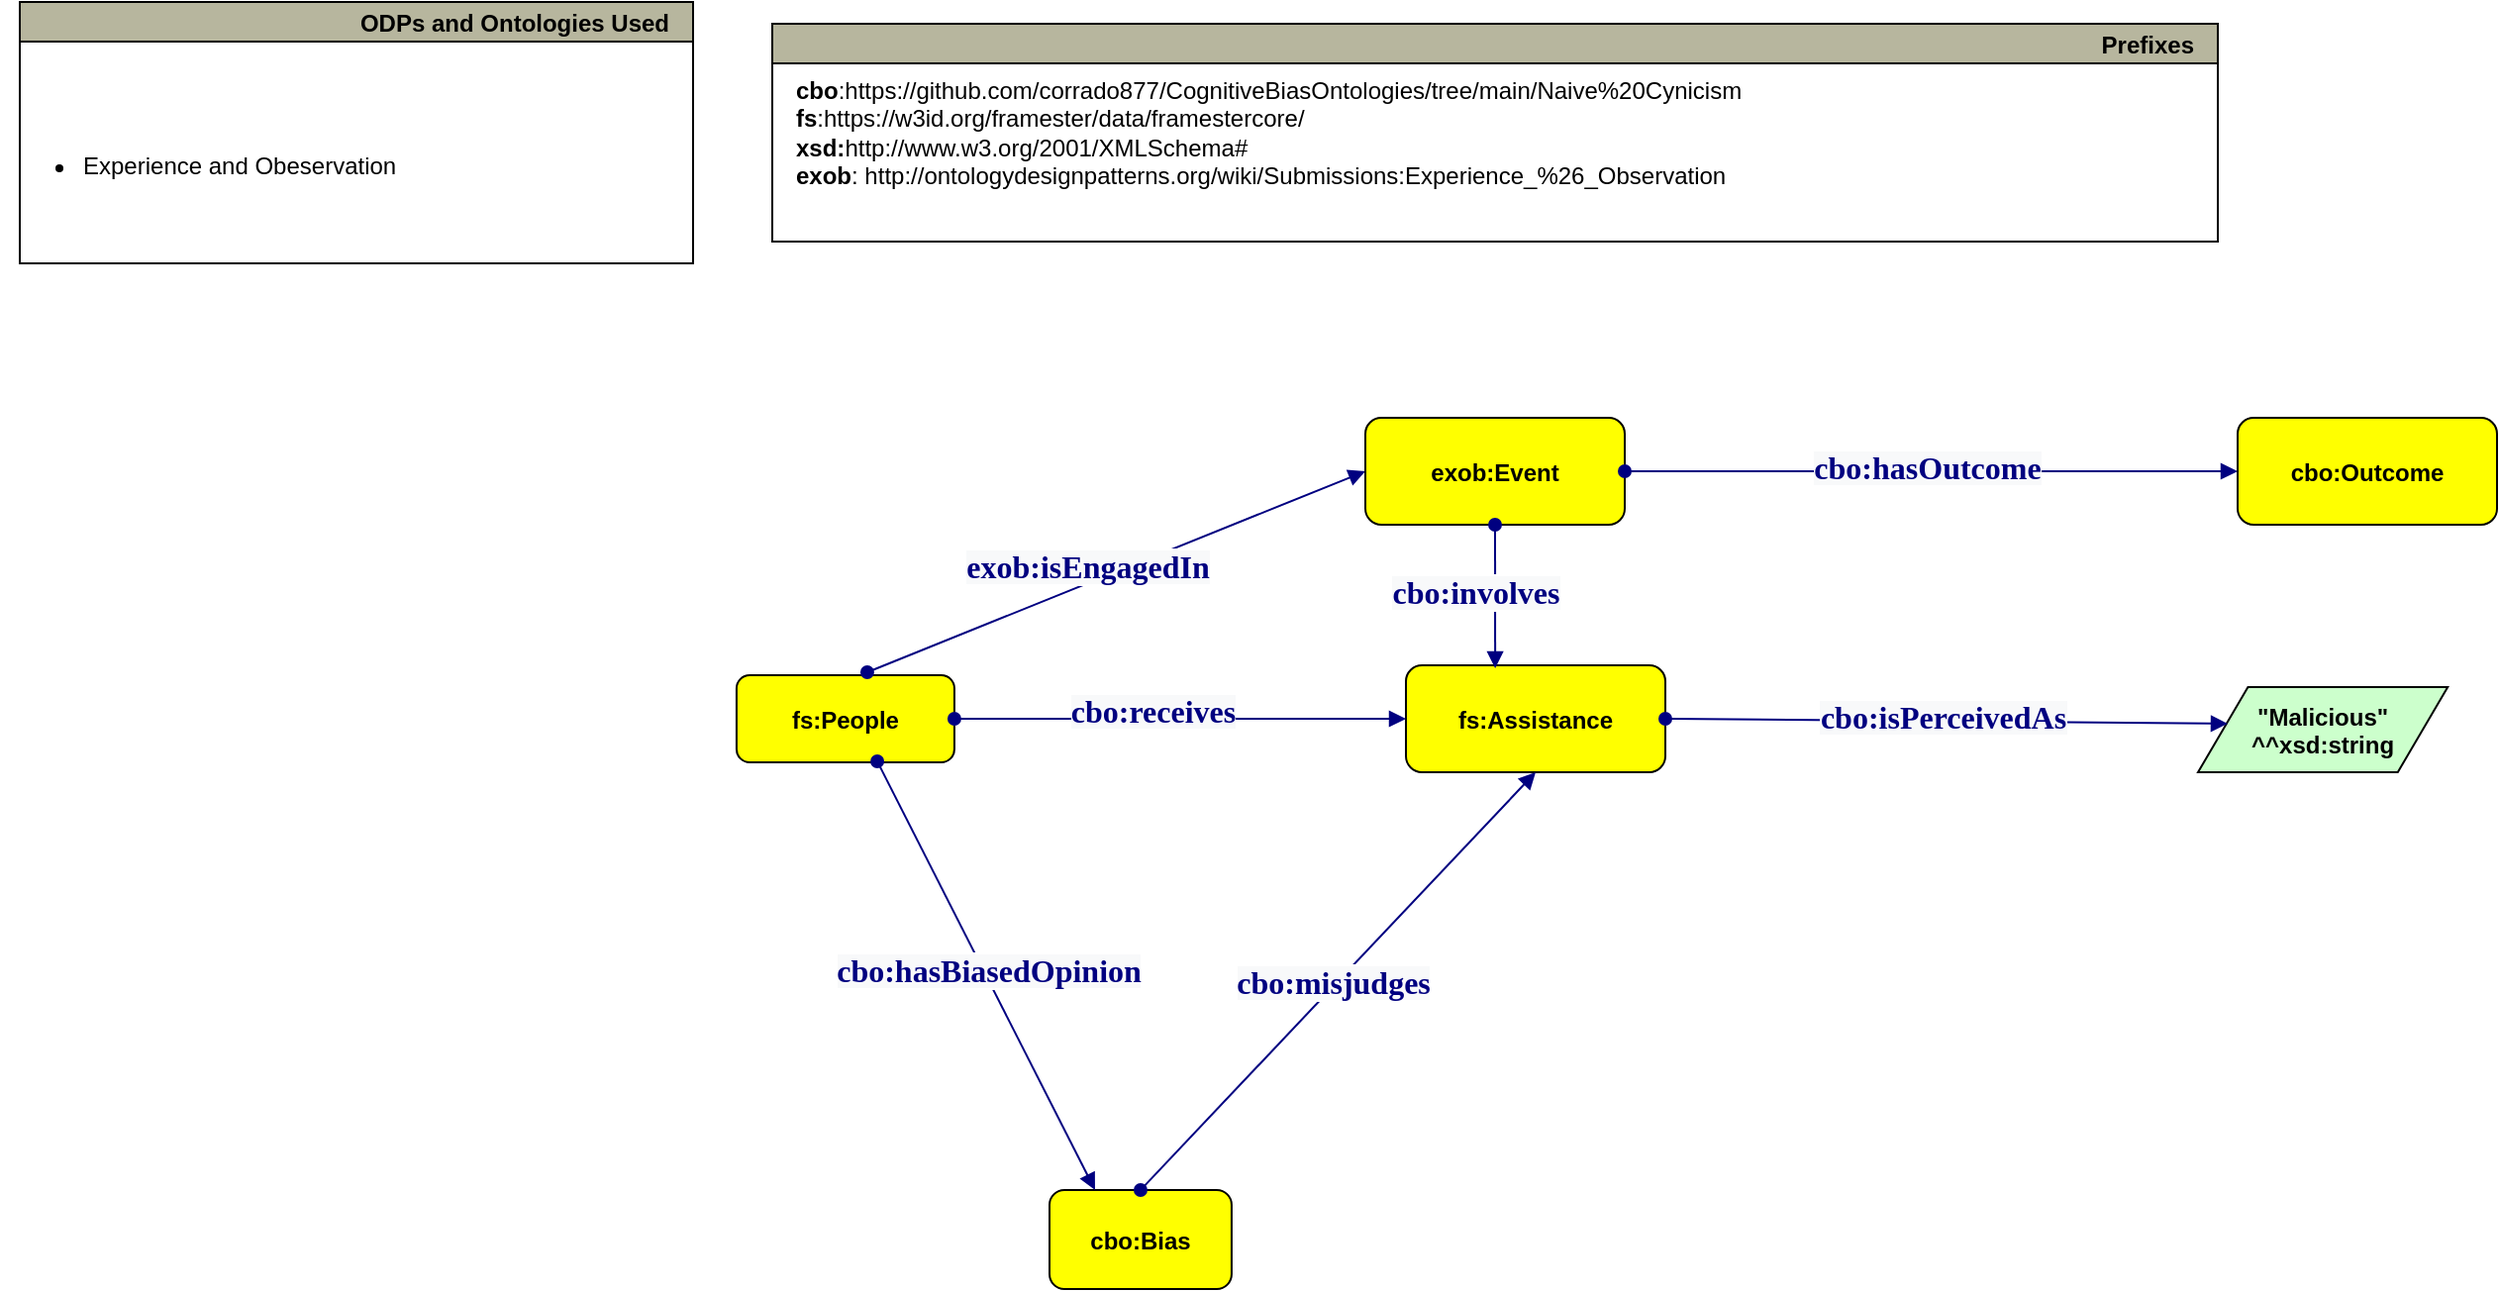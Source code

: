 <mxfile version="24.1.0" type="device">
  <diagram id="R2lEEEUBdFMjLlhIrx00" name="Page-1">
    <mxGraphModel dx="2284" dy="1788" grid="1" gridSize="10" guides="1" tooltips="1" connect="1" arrows="1" fold="1" page="1" pageScale="1" pageWidth="850" pageHeight="1100" math="0" shadow="0" extFonts="Permanent Marker^https://fonts.googleapis.com/css?family=Permanent+Marker">
      <root>
        <mxCell id="0" />
        <mxCell id="1" parent="0" />
        <mxCell id="gu367nZEC-i6oTVyguKL-71" style="edgeStyle=orthogonalEdgeStyle;rounded=0;orthogonalLoop=1;jettySize=auto;html=1;exitX=0;exitY=0.5;exitDx=0;exitDy=0;" edge="1" parent="1" source="gu367nZEC-i6oTVyguKL-37">
          <mxGeometry relative="1" as="geometry">
            <mxPoint x="390" y="172" as="targetPoint" />
          </mxGeometry>
        </mxCell>
        <mxCell id="gu367nZEC-i6oTVyguKL-37" value="fs:Assistance" style="graphMlID=n4;shape=rect;rounded=1;arcsize=30;fillColor=#ffff00;strokeColor=#000000;strokeWidth=1.0;fontStyle=1" vertex="1" parent="1">
          <mxGeometry x="390" y="145" width="131" height="54" as="geometry" />
        </mxCell>
        <mxCell id="gu367nZEC-i6oTVyguKL-38" value="cbo:Bias" style="graphMlID=n4;shape=rect;rounded=1;arcsize=30;fillColor=#ffff00;strokeColor=#000000;strokeWidth=1.0;fontStyle=1" vertex="1" parent="1">
          <mxGeometry x="210" y="410" width="91.97" height="50" as="geometry" />
        </mxCell>
        <mxCell id="gu367nZEC-i6oTVyguKL-41" value="&quot;Malicious&quot;&#xa;^^xsd:string" style="graphMlID=n6;shape=parallelogram;fillColor=#ccffcc;strokeColor=#000000;strokeWidth=1.0;fontStyle=1" vertex="1" parent="1">
          <mxGeometry x="790.003" y="156" width="126.095" height="43" as="geometry" />
        </mxCell>
        <mxCell id="gu367nZEC-i6oTVyguKL-42" value="Prefixes" style="graphMlID=n0;shape=swimlane;startSize=20;fillColor=#b7b69e;strokeColor=#000000;strokeWidth=1.0;align=right;spacingRight=10;fontStyle=1" vertex="1" parent="1">
          <mxGeometry x="70" y="-179" width="730" height="110" as="geometry">
            <mxRectangle x="-550" y="110" width="100" height="30" as="alternateBounds" />
          </mxGeometry>
        </mxCell>
        <UserObject label="&lt;b&gt;cbo&lt;/b&gt;:https://github.com/corrado877/CognitiveBiasOntologies/tree/main/Naive%20Cynicism&lt;br&gt;&lt;b&gt;fs&lt;/b&gt;:https://w3id.org/framester/data/framestercore/&lt;br&gt;&lt;b style=&quot;border-color: var(--border-color);&quot;&gt;xsd:&lt;/b&gt;&lt;span style=&quot;border-color: var(--border-color); background-color: initial;&quot;&gt;http://www.w3.org/2001/XMLSchema#&lt;/span&gt;&lt;div&gt;&lt;span style=&quot;border-color: var(--border-color); background-color: initial;&quot;&gt;&lt;b&gt;exob&lt;/b&gt;:&amp;nbsp;http://ontologydesignpatterns.org/wiki/Submissions:Experience_%26_Observation&lt;/span&gt;&lt;/div&gt;" link="http://www.w3.org/2000/01/rdf-schema#" id="gu367nZEC-i6oTVyguKL-43">
          <mxCell style="text;whiteSpace=wrap;html=1;" vertex="1" parent="gu367nZEC-i6oTVyguKL-42">
            <mxGeometry x="10" y="20" width="690" height="180" as="geometry" />
          </mxCell>
        </UserObject>
        <mxCell id="gu367nZEC-i6oTVyguKL-85" style="edgeStyle=orthogonalEdgeStyle;rounded=0;orthogonalLoop=1;jettySize=auto;html=1;exitX=0.5;exitY=1;exitDx=0;exitDy=0;" edge="1" parent="gu367nZEC-i6oTVyguKL-42" source="gu367nZEC-i6oTVyguKL-43" target="gu367nZEC-i6oTVyguKL-43">
          <mxGeometry relative="1" as="geometry" />
        </mxCell>
        <mxCell id="gu367nZEC-i6oTVyguKL-44" value="ODPs and Ontologies Used" style="graphMlID=n0;shape=swimlane;startSize=20;fillColor=#b7b69e;strokeColor=#000000;strokeWidth=1.0;align=right;spacingRight=10;fontStyle=1" vertex="1" parent="1">
          <mxGeometry x="-310" y="-190" width="340" height="132" as="geometry" />
        </mxCell>
        <mxCell id="gu367nZEC-i6oTVyguKL-45" value="&lt;ul&gt;&lt;li&gt;Experience and Obeservation&lt;/li&gt;&lt;/ul&gt;" style="text;html=1;strokeColor=none;fillColor=none;align=left;verticalAlign=middle;whiteSpace=wrap;rounded=0;" vertex="1" parent="gu367nZEC-i6oTVyguKL-44">
          <mxGeometry x="-10" y="12" width="270" height="142" as="geometry" />
        </mxCell>
        <mxCell id="gu367nZEC-i6oTVyguKL-46" value="fs:People" style="graphMlID=n4;shape=rect;rounded=1;arcsize=30;fillColor=#ffff00;strokeColor=#000000;strokeWidth=1.0;fontStyle=1" vertex="1" parent="1">
          <mxGeometry x="51.97" y="150" width="110" height="44" as="geometry" />
        </mxCell>
        <mxCell id="gu367nZEC-i6oTVyguKL-49" value="" style="graphMlID=e0;rounded=0;endArrow=block;strokeColor=#000080;strokeWidth=1.0;startArrow=oval;startFill=1;endFill=1;exitX=1;exitY=0.5;exitDx=0;exitDy=0;entryX=0.119;entryY=0.43;entryDx=0;entryDy=0;entryPerimeter=0;" edge="1" parent="1" source="gu367nZEC-i6oTVyguKL-37" target="gu367nZEC-i6oTVyguKL-41">
          <mxGeometry relative="1" as="geometry">
            <mxPoint x="530" y="340" as="sourcePoint" />
            <mxPoint x="780" y="170" as="targetPoint" />
          </mxGeometry>
        </mxCell>
        <mxCell id="gu367nZEC-i6oTVyguKL-50" value="&lt;font face=&quot;dialog&quot; color=&quot;#000080&quot;&gt;&lt;span style=&quot;font-size: 16px; background-color: rgb(248, 249, 250);&quot;&gt;&lt;b&gt;cbo:isPerceivedAs&lt;/b&gt;&lt;/span&gt;&lt;/font&gt;" style="text;html=1;align=center;verticalAlign=middle;resizable=0;points=[];labelBackgroundColor=#ffffff;" vertex="1" connectable="0" parent="gu367nZEC-i6oTVyguKL-49">
          <mxGeometry x="-0.017" y="2" relative="1" as="geometry">
            <mxPoint as="offset" />
          </mxGeometry>
        </mxCell>
        <mxCell id="gu367nZEC-i6oTVyguKL-59" value="" style="graphMlID=e0;rounded=0;endArrow=block;strokeColor=#000080;strokeWidth=1.0;startArrow=oval;startFill=1;endFill=1;exitX=0.646;exitY=0.989;exitDx=0;exitDy=0;exitPerimeter=0;entryX=0.25;entryY=0;entryDx=0;entryDy=0;" edge="1" parent="1" source="gu367nZEC-i6oTVyguKL-46" target="gu367nZEC-i6oTVyguKL-38">
          <mxGeometry relative="1" as="geometry">
            <mxPoint x="280" y="230.082" as="sourcePoint" />
            <mxPoint x="40" y="290" as="targetPoint" />
          </mxGeometry>
        </mxCell>
        <mxCell id="gu367nZEC-i6oTVyguKL-60" value="&lt;font face=&quot;dialog&quot; color=&quot;#000080&quot;&gt;&lt;span style=&quot;font-size: 16px; background-color: rgb(248, 249, 250);&quot;&gt;&lt;b&gt;cbo:hasBiasedOpinion&lt;/b&gt;&lt;/span&gt;&lt;/font&gt;" style="text;html=1;align=center;verticalAlign=middle;resizable=0;points=[];labelBackgroundColor=#ffffff;" vertex="1" connectable="0" parent="gu367nZEC-i6oTVyguKL-59">
          <mxGeometry x="-0.017" y="2" relative="1" as="geometry">
            <mxPoint as="offset" />
          </mxGeometry>
        </mxCell>
        <mxCell id="gu367nZEC-i6oTVyguKL-61" value="" style="graphMlID=e0;rounded=0;endArrow=block;strokeColor=#000080;strokeWidth=1.0;startArrow=oval;startFill=1;endFill=1;exitX=1;exitY=0.5;exitDx=0;exitDy=0;entryX=0;entryY=0.5;entryDx=0;entryDy=0;" edge="1" parent="1" source="gu367nZEC-i6oTVyguKL-46" target="gu367nZEC-i6oTVyguKL-37">
          <mxGeometry relative="1" as="geometry">
            <mxPoint x="370" y="170" as="sourcePoint" />
            <mxPoint x="200" y="250" as="targetPoint" />
          </mxGeometry>
        </mxCell>
        <mxCell id="gu367nZEC-i6oTVyguKL-62" value="&lt;font face=&quot;dialog&quot; color=&quot;#000080&quot;&gt;&lt;span style=&quot;font-size: 16px; background-color: rgb(248, 249, 250);&quot;&gt;&lt;b&gt;cbo:receives&lt;/b&gt;&lt;/span&gt;&lt;/font&gt;" style="text;html=1;align=center;verticalAlign=middle;resizable=0;points=[];labelBackgroundColor=#ffffff;" vertex="1" connectable="0" parent="gu367nZEC-i6oTVyguKL-61">
          <mxGeometry x="-0.017" y="2" relative="1" as="geometry">
            <mxPoint x="-12" y="-2" as="offset" />
          </mxGeometry>
        </mxCell>
        <mxCell id="gu367nZEC-i6oTVyguKL-63" value="" style="graphMlID=e0;rounded=0;endArrow=block;strokeColor=#000080;strokeWidth=1.0;startArrow=oval;startFill=1;endFill=1;exitX=0.5;exitY=0;exitDx=0;exitDy=0;entryX=0.5;entryY=1;entryDx=0;entryDy=0;" edge="1" parent="1" source="gu367nZEC-i6oTVyguKL-38" target="gu367nZEC-i6oTVyguKL-37">
          <mxGeometry relative="1" as="geometry">
            <mxPoint x="280" y="230.082" as="sourcePoint" />
            <mxPoint x="431" y="230" as="targetPoint" />
          </mxGeometry>
        </mxCell>
        <mxCell id="gu367nZEC-i6oTVyguKL-64" value="&lt;font face=&quot;dialog&quot; color=&quot;#000080&quot;&gt;&lt;span style=&quot;font-size: 16px; background-color: rgb(248, 249, 250);&quot;&gt;&lt;b&gt;cbo:misjudges&lt;/b&gt;&lt;/span&gt;&lt;/font&gt;" style="text;html=1;align=center;verticalAlign=middle;resizable=0;points=[];labelBackgroundColor=#ffffff;" vertex="1" connectable="0" parent="gu367nZEC-i6oTVyguKL-63">
          <mxGeometry x="-0.017" y="2" relative="1" as="geometry">
            <mxPoint as="offset" />
          </mxGeometry>
        </mxCell>
        <mxCell id="gu367nZEC-i6oTVyguKL-75" value="" style="graphMlID=e0;rounded=0;endArrow=block;strokeColor=#000080;strokeWidth=1.0;startArrow=oval;startFill=1;endFill=1;exitX=0.6;exitY=-0.034;exitDx=0;exitDy=0;entryX=0;entryY=0.5;entryDx=0;entryDy=0;exitPerimeter=0;" edge="1" parent="1" source="gu367nZEC-i6oTVyguKL-46" target="gu367nZEC-i6oTVyguKL-77">
          <mxGeometry relative="1" as="geometry">
            <mxPoint x="120" y="40" as="sourcePoint" />
            <mxPoint x="348" y="40" as="targetPoint" />
          </mxGeometry>
        </mxCell>
        <mxCell id="gu367nZEC-i6oTVyguKL-76" value="&lt;font face=&quot;dialog&quot; color=&quot;#000080&quot;&gt;&lt;span style=&quot;font-size: 16px; background-color: rgb(248, 249, 250);&quot;&gt;&lt;b&gt;exob:isEngagedIn&lt;/b&gt;&lt;/span&gt;&lt;/font&gt;" style="text;html=1;align=center;verticalAlign=middle;resizable=0;points=[];labelBackgroundColor=#ffffff;" vertex="1" connectable="0" parent="gu367nZEC-i6oTVyguKL-75">
          <mxGeometry x="-0.017" y="2" relative="1" as="geometry">
            <mxPoint x="-12" y="-2" as="offset" />
          </mxGeometry>
        </mxCell>
        <mxCell id="gu367nZEC-i6oTVyguKL-77" value="exob:Event" style="graphMlID=n4;shape=rect;rounded=1;arcsize=30;fillColor=#ffff00;strokeColor=#000000;strokeWidth=1.0;fontStyle=1" vertex="1" parent="1">
          <mxGeometry x="369.5" y="20" width="131" height="54" as="geometry" />
        </mxCell>
        <mxCell id="gu367nZEC-i6oTVyguKL-79" value="" style="graphMlID=e0;rounded=0;endArrow=block;strokeColor=#000080;strokeWidth=1.0;startArrow=oval;startFill=1;endFill=1;exitX=1;exitY=0.5;exitDx=0;exitDy=0;entryX=0;entryY=0.5;entryDx=0;entryDy=0;" edge="1" parent="1" source="gu367nZEC-i6oTVyguKL-77" target="gu367nZEC-i6oTVyguKL-82">
          <mxGeometry relative="1" as="geometry">
            <mxPoint x="506" y="43" as="sourcePoint" />
            <mxPoint x="790" y="40" as="targetPoint" />
          </mxGeometry>
        </mxCell>
        <mxCell id="gu367nZEC-i6oTVyguKL-80" value="&lt;font face=&quot;dialog&quot; color=&quot;#000080&quot;&gt;&lt;span style=&quot;font-size: 16px; background-color: rgb(248, 249, 250);&quot;&gt;&lt;b&gt;cbo:hasOutcome&lt;/b&gt;&lt;/span&gt;&lt;/font&gt;" style="text;html=1;align=center;verticalAlign=middle;resizable=0;points=[];labelBackgroundColor=#ffffff;" vertex="1" connectable="0" parent="gu367nZEC-i6oTVyguKL-79">
          <mxGeometry x="-0.017" y="2" relative="1" as="geometry">
            <mxPoint as="offset" />
          </mxGeometry>
        </mxCell>
        <mxCell id="gu367nZEC-i6oTVyguKL-82" value="cbo:Outcome" style="graphMlID=n4;shape=rect;rounded=1;arcsize=30;fillColor=#ffff00;strokeColor=#000000;strokeWidth=1.0;fontStyle=1" vertex="1" parent="1">
          <mxGeometry x="810" y="20" width="131" height="54" as="geometry" />
        </mxCell>
        <mxCell id="gu367nZEC-i6oTVyguKL-83" value="" style="graphMlID=e0;rounded=0;endArrow=block;strokeColor=#000080;strokeWidth=1.0;startArrow=oval;startFill=1;endFill=1;exitX=0.5;exitY=1;exitDx=0;exitDy=0;entryX=0.344;entryY=0.028;entryDx=0;entryDy=0;entryPerimeter=0;" edge="1" parent="1" source="gu367nZEC-i6oTVyguKL-77" target="gu367nZEC-i6oTVyguKL-37">
          <mxGeometry relative="1" as="geometry">
            <mxPoint x="128" y="159" as="sourcePoint" />
            <mxPoint x="380" y="57" as="targetPoint" />
          </mxGeometry>
        </mxCell>
        <mxCell id="gu367nZEC-i6oTVyguKL-84" value="&lt;font face=&quot;dialog&quot; color=&quot;#000080&quot;&gt;&lt;span style=&quot;font-size: 16px; background-color: rgb(248, 249, 250);&quot;&gt;&lt;b&gt;cbo:involves&lt;/b&gt;&lt;/span&gt;&lt;/font&gt;" style="text;html=1;align=center;verticalAlign=middle;resizable=0;points=[];labelBackgroundColor=#ffffff;" vertex="1" connectable="0" parent="gu367nZEC-i6oTVyguKL-83">
          <mxGeometry x="-0.017" y="2" relative="1" as="geometry">
            <mxPoint x="-12" y="-2" as="offset" />
          </mxGeometry>
        </mxCell>
      </root>
    </mxGraphModel>
  </diagram>
</mxfile>
